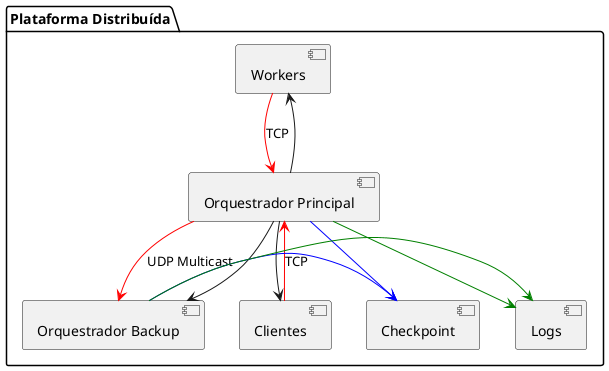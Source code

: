 @startuml
package "Plataforma Distribuída" {

  [Orquestrador Principal] --> [Workers]
  [Orquestrador Principal] --> [Clientes]
  [Orquestrador Principal] --> [Orquestrador Backup]

  [Orquestrador Backup] -[#blue]> [Checkpoint]
  [Orquestrador Principal] -[#blue]> [Checkpoint]

  [Orquestrador Principal] -[#green]> [Logs]
  [Orquestrador Backup] -[#green]> [Logs]

}

[Clientes] -[#red]> [Orquestrador Principal] : TCP
[Workers] -[#red]> [Orquestrador Principal] : TCP
[Orquestrador Principal] -[#red]> [Orquestrador Backup] : UDP Multicast

@enduml